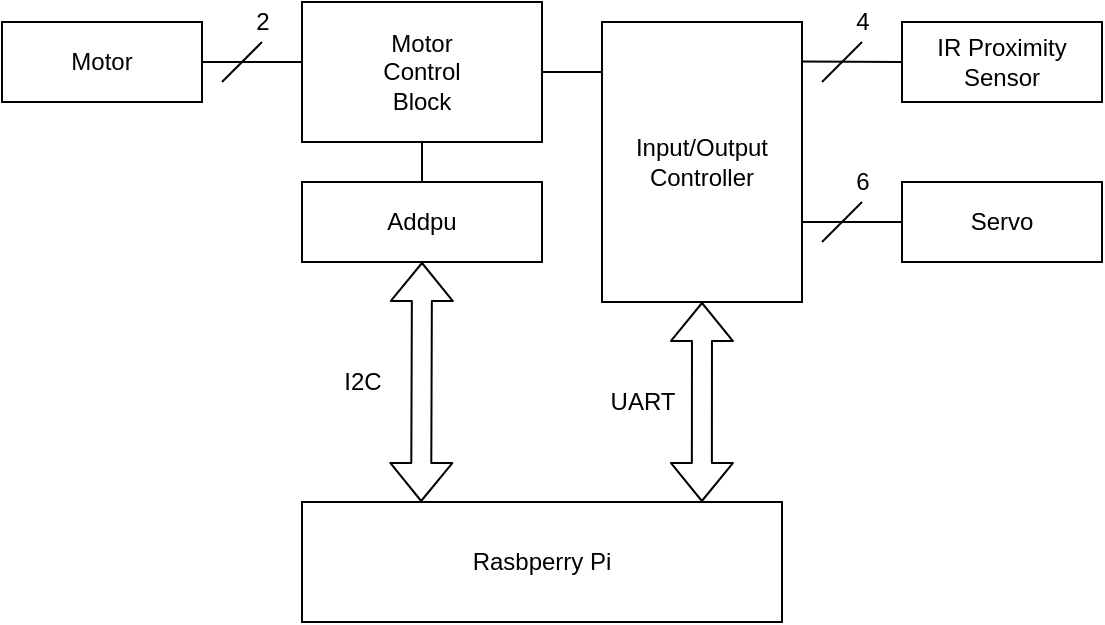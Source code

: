 <mxfile version="12.8.8" type="github"><diagram id="FY8SvN7Xyf2I3TqI8jZc" name="Page-1"><mxGraphModel dx="1072" dy="578" grid="1" gridSize="10" guides="1" tooltips="1" connect="1" arrows="1" fold="1" page="1" pageScale="1" pageWidth="850" pageHeight="1100" math="0" shadow="0"><root><mxCell id="0"/><mxCell id="1" parent="0"/><mxCell id="DVcrXwWOXc9dHkvHFzhL-12" value="&lt;div&gt;Motor&lt;/div&gt;&lt;div&gt;Control&lt;/div&gt;&lt;div&gt;Block&lt;/div&gt;" style="rounded=0;whiteSpace=wrap;html=1;" vertex="1" parent="1"><mxGeometry x="290" y="250" width="120" height="70" as="geometry"/></mxCell><mxCell id="DVcrXwWOXc9dHkvHFzhL-13" value="&lt;div&gt;Input/Output&lt;/div&gt;&lt;div&gt;Controller&lt;br&gt;&lt;/div&gt;" style="rounded=0;whiteSpace=wrap;html=1;" vertex="1" parent="1"><mxGeometry x="440" y="260" width="100" height="140" as="geometry"/></mxCell><mxCell id="DVcrXwWOXc9dHkvHFzhL-14" value="Rasbperry Pi" style="rounded=0;whiteSpace=wrap;html=1;" vertex="1" parent="1"><mxGeometry x="290" y="500" width="240" height="60" as="geometry"/></mxCell><mxCell id="DVcrXwWOXc9dHkvHFzhL-16" value="" style="shape=flexArrow;endArrow=classic;startArrow=classic;html=1;" edge="1" parent="1"><mxGeometry width="50" height="50" relative="1" as="geometry"><mxPoint x="349.58" y="500" as="sourcePoint"/><mxPoint x="350" y="380" as="targetPoint"/></mxGeometry></mxCell><mxCell id="DVcrXwWOXc9dHkvHFzhL-17" style="edgeStyle=orthogonalEdgeStyle;rounded=0;orthogonalLoop=1;jettySize=auto;html=1;exitX=0.5;exitY=1;exitDx=0;exitDy=0;startArrow=blockThin;startFill=1;" edge="1" parent="1" source="DVcrXwWOXc9dHkvHFzhL-13" target="DVcrXwWOXc9dHkvHFzhL-13"><mxGeometry relative="1" as="geometry"/></mxCell><mxCell id="DVcrXwWOXc9dHkvHFzhL-26" value="" style="shape=flexArrow;endArrow=classic;startArrow=classic;html=1;entryX=0.5;entryY=1;entryDx=0;entryDy=0;exitX=0.833;exitY=0;exitDx=0;exitDy=0;exitPerimeter=0;" edge="1" parent="1" source="DVcrXwWOXc9dHkvHFzhL-14" target="DVcrXwWOXc9dHkvHFzhL-13"><mxGeometry width="50" height="50" relative="1" as="geometry"><mxPoint x="485" y="496" as="sourcePoint"/><mxPoint x="510" y="430" as="targetPoint"/></mxGeometry></mxCell><mxCell id="DVcrXwWOXc9dHkvHFzhL-29" value="Servo" style="rounded=0;whiteSpace=wrap;html=1;" vertex="1" parent="1"><mxGeometry x="590" y="340" width="100" height="40" as="geometry"/></mxCell><mxCell id="DVcrXwWOXc9dHkvHFzhL-30" value="&lt;div&gt;IR Proximity&lt;/div&gt;&lt;div&gt;Sensor&lt;br&gt;&lt;/div&gt;" style="rounded=0;whiteSpace=wrap;html=1;" vertex="1" parent="1"><mxGeometry x="590" y="260" width="100" height="40" as="geometry"/></mxCell><mxCell id="DVcrXwWOXc9dHkvHFzhL-31" value="" style="endArrow=none;html=1;entryX=0;entryY=0.5;entryDx=0;entryDy=0;" edge="1" parent="1" target="DVcrXwWOXc9dHkvHFzhL-30"><mxGeometry width="50" height="50" relative="1" as="geometry"><mxPoint x="540" y="279.8" as="sourcePoint"/><mxPoint x="580" y="279.8" as="targetPoint"/></mxGeometry></mxCell><mxCell id="DVcrXwWOXc9dHkvHFzhL-36" value="" style="endArrow=none;html=1;exitX=1;exitY=0.5;exitDx=0;exitDy=0;entryX=0;entryY=0.179;entryDx=0;entryDy=0;entryPerimeter=0;" edge="1" parent="1" source="DVcrXwWOXc9dHkvHFzhL-12" target="DVcrXwWOXc9dHkvHFzhL-13"><mxGeometry width="50" height="50" relative="1" as="geometry"><mxPoint x="380" y="290" as="sourcePoint"/><mxPoint x="430" y="240" as="targetPoint"/></mxGeometry></mxCell><mxCell id="DVcrXwWOXc9dHkvHFzhL-37" value="" style="endArrow=none;html=1;entryX=0;entryY=0.5;entryDx=0;entryDy=0;" edge="1" parent="1" target="DVcrXwWOXc9dHkvHFzhL-29"><mxGeometry width="50" height="50" relative="1" as="geometry"><mxPoint x="540" y="360" as="sourcePoint"/><mxPoint x="590" y="310" as="targetPoint"/></mxGeometry></mxCell><mxCell id="DVcrXwWOXc9dHkvHFzhL-39" value="" style="endArrow=none;html=1;" edge="1" parent="1"><mxGeometry width="50" height="50" relative="1" as="geometry"><mxPoint x="550" y="290" as="sourcePoint"/><mxPoint x="570" y="270" as="targetPoint"/></mxGeometry></mxCell><mxCell id="DVcrXwWOXc9dHkvHFzhL-40" value="" style="endArrow=none;html=1;" edge="1" parent="1"><mxGeometry width="50" height="50" relative="1" as="geometry"><mxPoint x="550" y="370" as="sourcePoint"/><mxPoint x="570" y="350" as="targetPoint"/></mxGeometry></mxCell><mxCell id="DVcrXwWOXc9dHkvHFzhL-44" value="Motor" style="rounded=0;whiteSpace=wrap;html=1;" vertex="1" parent="1"><mxGeometry x="140" y="260" width="100" height="40" as="geometry"/></mxCell><mxCell id="DVcrXwWOXc9dHkvHFzhL-45" value="" style="endArrow=none;html=1;exitX=1;exitY=0.5;exitDx=0;exitDy=0;" edge="1" parent="1" source="DVcrXwWOXc9dHkvHFzhL-44"><mxGeometry width="50" height="50" relative="1" as="geometry"><mxPoint x="240" y="330" as="sourcePoint"/><mxPoint x="290" y="280" as="targetPoint"/></mxGeometry></mxCell><mxCell id="DVcrXwWOXc9dHkvHFzhL-46" value="" style="endArrow=none;html=1;" edge="1" parent="1"><mxGeometry width="50" height="50" relative="1" as="geometry"><mxPoint x="250" y="290" as="sourcePoint"/><mxPoint x="270" y="270" as="targetPoint"/></mxGeometry></mxCell><mxCell id="DVcrXwWOXc9dHkvHFzhL-47" value="2" style="text;html=1;resizable=0;autosize=1;align=center;verticalAlign=middle;points=[];fillColor=none;strokeColor=none;rounded=0;" vertex="1" parent="1"><mxGeometry x="260" y="250" width="20" height="20" as="geometry"/></mxCell><mxCell id="DVcrXwWOXc9dHkvHFzhL-48" value="4" style="text;html=1;resizable=0;autosize=1;align=center;verticalAlign=middle;points=[];fillColor=none;strokeColor=none;rounded=0;" vertex="1" parent="1"><mxGeometry x="560" y="250" width="20" height="20" as="geometry"/></mxCell><mxCell id="DVcrXwWOXc9dHkvHFzhL-49" value="6" style="text;html=1;resizable=0;autosize=1;align=center;verticalAlign=middle;points=[];fillColor=none;strokeColor=none;rounded=0;" vertex="1" parent="1"><mxGeometry x="560" y="330" width="20" height="20" as="geometry"/></mxCell><mxCell id="DVcrXwWOXc9dHkvHFzhL-50" value="Addpu" style="rounded=0;whiteSpace=wrap;html=1;" vertex="1" parent="1"><mxGeometry x="290" y="340" width="120" height="40" as="geometry"/></mxCell><mxCell id="DVcrXwWOXc9dHkvHFzhL-51" value="" style="endArrow=none;html=1;exitX=0.5;exitY=0;exitDx=0;exitDy=0;" edge="1" parent="1" source="DVcrXwWOXc9dHkvHFzhL-50"><mxGeometry width="50" height="50" relative="1" as="geometry"><mxPoint x="300" y="370" as="sourcePoint"/><mxPoint x="350" y="320" as="targetPoint"/></mxGeometry></mxCell><mxCell id="DVcrXwWOXc9dHkvHFzhL-52" value="I2C" style="text;html=1;resizable=0;autosize=1;align=center;verticalAlign=middle;points=[];fillColor=none;strokeColor=none;rounded=0;" vertex="1" parent="1"><mxGeometry x="305" y="430" width="30" height="20" as="geometry"/></mxCell><mxCell id="DVcrXwWOXc9dHkvHFzhL-53" value="UART" style="text;html=1;resizable=0;autosize=1;align=center;verticalAlign=middle;points=[];fillColor=none;strokeColor=none;rounded=0;" vertex="1" parent="1"><mxGeometry x="435" y="440" width="50" height="20" as="geometry"/></mxCell></root></mxGraphModel></diagram></mxfile>